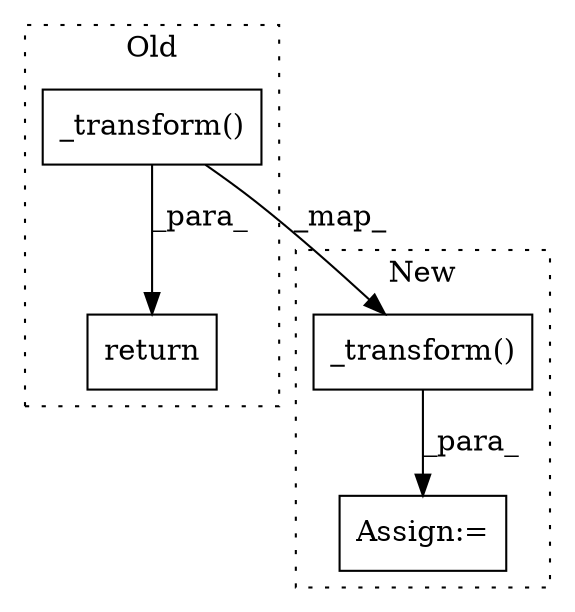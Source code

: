 digraph G {
subgraph cluster0 {
1 [label="_transform()" a="75" s="1234,1255" l="16,1" shape="box"];
4 [label="return" a="93" s="1227" l="7" shape="box"];
label = "Old";
style="dotted";
}
subgraph cluster1 {
2 [label="_transform()" a="75" s="1232,1253" l="16,1" shape="box"];
3 [label="Assign:=" a="68" s="1228" l="4" shape="box"];
label = "New";
style="dotted";
}
1 -> 2 [label="_map_"];
1 -> 4 [label="_para_"];
2 -> 3 [label="_para_"];
}